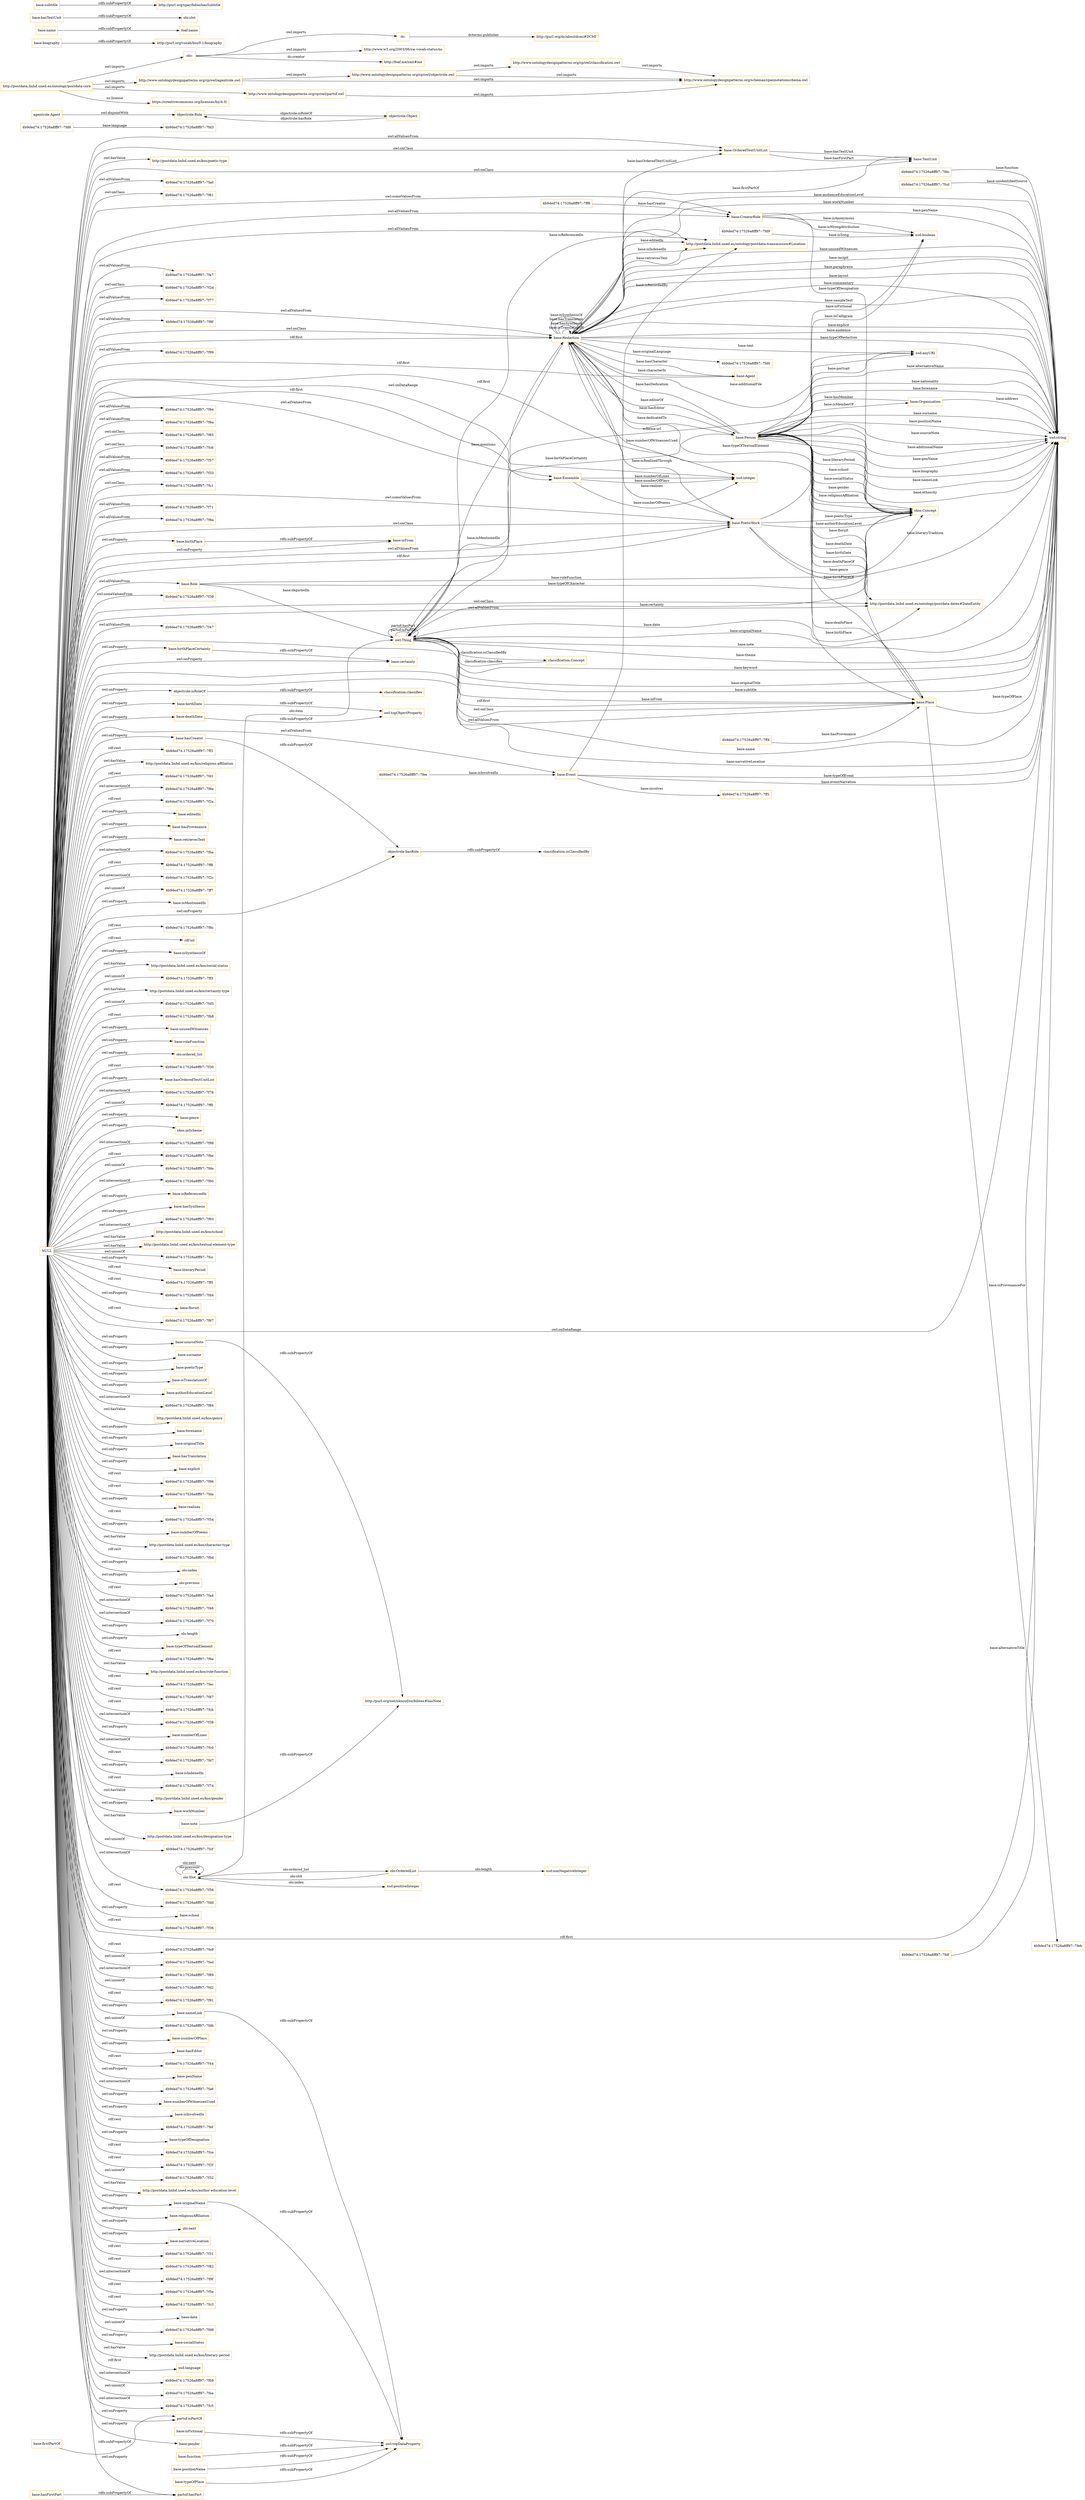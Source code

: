 digraph ar2dtool_diagram { 
rankdir=LR;
size="1501"
node [shape = rectangle, color="orange"]; "4b9ded74:17526a8ff97:-7fa0" "4b9ded74:17526a8ff97:-7f61" "4b9ded74:17526a8ff97:-7fd6" "base:Role" "base:OrderedTextUnitList" "4b9ded74:17526a8ff97:-7fa7" "4b9ded74:17526a8ff97:-7f2d" "4b9ded74:17526a8ff97:-7f77" "agentrole:Agent" "4b9ded74:17526a8ff97:-7feb" "base:Agent" "4b9ded74:17526a8ff97:-7f8f" "4b9ded74:17526a8ff97:-7fdf" "base:CreatorRole" "4b9ded74:17526a8ff97:-7ff4" "4b9ded74:17526a8ff97:-7fd9" "base:Person" "base:Organisation" "4b9ded74:17526a8ff97:-7f99" "base:Redaction" "base:Ensemble" "4b9ded74:17526a8ff97:-7fee" "4b9ded74:17526a8ff97:-7f94" "4b9ded74:17526a8ff97:-7f6a" "4b9ded74:17526a8ff97:-7f85" "4b9ded74:17526a8ff97:-7fc6" "4b9ded74:17526a8ff97:-7f57" "4b9ded74:17526a8ff97:-7f33" "4b9ded74:17526a8ff97:-7fdc" "4b9ded74:17526a8ff97:-7ff1" "4b9ded74:17526a8ff97:-7fc1" "base:TextUnit" "4b9ded74:17526a8ff97:-7f71" "4b9ded74:17526a8ff97:-7f8a" "4b9ded74:17526a8ff97:-7ff8" "skos:Concept" "http://postdata.linhd.uned.es/ontology/postdata-dates#DateEntity" "base:Place" "4b9ded74:17526a8ff97:-7f39" "base:Event" "4b9ded74:17526a8ff97:-7fcd" "http://postdata.linhd.uned.es/ontology/postdata-transmission#Location" "4b9ded74:17526a8ff97:-7f47" "base:PoeticWork" "owl:Thing" "objectrole:Role" "objectrole:Object" "olo:Slot" "olo:OrderedList" "classification:Concept" ; /*classes style*/
	"base:deathDate" -> "owl:topObjectProperty" [ label = "rdfs:subPropertyOf" ];
	"http://www.ontologydesignpatterns.org/cp/owl/objectrole.owl" -> "http://www.ontologydesignpatterns.org/cp/owl/classification.owl" [ label = "owl:imports" ];
	"http://www.ontologydesignpatterns.org/cp/owl/objectrole.owl" -> "http://www.ontologydesignpatterns.org/schemas/cpannotationschema.owl" [ label = "owl:imports" ];
	"http://www.ontologydesignpatterns.org/cp/owl/classification.owl" -> "http://www.ontologydesignpatterns.org/schemas/cpannotationschema.owl" [ label = "owl:imports" ];
	"base:firstPartOf" -> "partof:isPartOf" [ label = "rdfs:subPropertyOf" ];
	"agentrole:Agent" -> "objectrole:Role" [ label = "owl:disjointWith" ];
	"dc:" -> "http://purl.org/dc/aboutdcmi#DCMI" [ label = "dcterms:publisher" ];
	"olo:" -> "http://www.w3.org/2003/06/sw-vocab-status/ns" [ label = "owl:imports" ];
	"olo:" -> "dc:" [ label = "owl:imports" ];
	"olo:" -> "http://foaf.me/zazi#me" [ label = "dc:creator" ];
	"base:birthPlaceCertainty" -> "base:certainty" [ label = "rdfs:subPropertyOf" ];
	"base:biography" -> "http://purl.org/vocab/bio/0.1/biography" [ label = "rdfs:subPropertyOf" ];
	"objectrole:isRoleOf" -> "classification:classifies" [ label = "rdfs:subPropertyOf" ];
	"base:nameLink" -> "owl:topDataProperty" [ label = "rdfs:subPropertyOf" ];
	"base:sourceNote" -> "http://purl.org/net/nknouf/ns/bibtex#hasNote" [ label = "rdfs:subPropertyOf" ];
	"base:name" -> "foaf:name" [ label = "rdfs:subPropertyOf" ];
	"base:hasTextUnit" -> "olo:slot" [ label = "rdfs:subPropertyOf" ];
	"NULL" -> "4b9ded74:17526a8ff97:-7ff2" [ label = "rdf:rest" ];
	"NULL" -> "http://postdata.linhd.uned.es/kos/religious-affiliation" [ label = "owl:hasValue" ];
	"NULL" -> "base:PoeticWork" [ label = "owl:allValuesFrom" ];
	"NULL" -> "4b9ded74:17526a8ff97:-7fd1" [ label = "rdf:rest" ];
	"NULL" -> "base:CreatorRole" [ label = "owl:someValuesFrom" ];
	"NULL" -> "4b9ded74:17526a8ff97:-7f8e" [ label = "owl:intersectionOf" ];
	"NULL" -> "4b9ded74:17526a8ff97:-7f2a" [ label = "rdf:rest" ];
	"NULL" -> "base:editedIn" [ label = "owl:onProperty" ];
	"NULL" -> "base:Place" [ label = "rdf:first" ];
	"NULL" -> "base:hasProvenance" [ label = "owl:onProperty" ];
	"NULL" -> "base:retrievesText" [ label = "owl:onProperty" ];
	"NULL" -> "4b9ded74:17526a8ff97:-7fba" [ label = "owl:intersectionOf" ];
	"NULL" -> "4b9ded74:17526a8ff97:-7ff6" [ label = "rdf:rest" ];
	"NULL" -> "base:PoeticWork" [ label = "rdf:first" ];
	"NULL" -> "4b9ded74:17526a8ff97:-7f2c" [ label = "owl:intersectionOf" ];
	"NULL" -> "4b9ded74:17526a8ff97:-7ff7" [ label = "owl:unionOf" ];
	"NULL" -> "base:isMentionedIn" [ label = "owl:onProperty" ];
	"NULL" -> "base:birthDate" [ label = "owl:onProperty" ];
	"NULL" -> "4b9ded74:17526a8ff97:-7f8c" [ label = "rdf:rest" ];
	"NULL" -> "4b9ded74:17526a8ff97:-7f6a" [ label = "owl:allValuesFrom" ];
	"NULL" -> "rdf:nil" [ label = "rdf:rest" ];
	"NULL" -> "base:isSynthesisOf" [ label = "owl:onProperty" ];
	"NULL" -> "http://postdata.linhd.uned.es/kos/social-status" [ label = "owl:hasValue" ];
	"NULL" -> "base:birthPlaceCertainty" [ label = "owl:onProperty" ];
	"NULL" -> "4b9ded74:17526a8ff97:-7ff3" [ label = "owl:unionOf" ];
	"NULL" -> "http://postdata.linhd.uned.es/kos/certainty-type" [ label = "owl:hasValue" ];
	"NULL" -> "4b9ded74:17526a8ff97:-7fd5" [ label = "owl:unionOf" ];
	"NULL" -> "4b9ded74:17526a8ff97:-7fb8" [ label = "rdf:rest" ];
	"NULL" -> "base:unusedWitnesses" [ label = "owl:onProperty" ];
	"NULL" -> "objectrole:isRoleOf" [ label = "owl:onProperty" ];
	"NULL" -> "base:roleFunction" [ label = "owl:onProperty" ];
	"NULL" -> "partof:isPartOf" [ label = "owl:onProperty" ];
	"NULL" -> "olo:ordered_list" [ label = "owl:onProperty" ];
	"NULL" -> "4b9ded74:17526a8ff97:-7f30" [ label = "rdf:rest" ];
	"NULL" -> "base:hasOrderedTextUnitList" [ label = "owl:onProperty" ];
	"NULL" -> "4b9ded74:17526a8ff97:-7f76" [ label = "owl:intersectionOf" ];
	"NULL" -> "4b9ded74:17526a8ff97:-7ff0" [ label = "owl:unionOf" ];
	"NULL" -> "4b9ded74:17526a8ff97:-7fc1" [ label = "owl:onClass" ];
	"NULL" -> "base:Role" [ label = "owl:allValuesFrom" ];
	"NULL" -> "base:genre" [ label = "owl:onProperty" ];
	"NULL" -> "skos:inScheme" [ label = "owl:onProperty" ];
	"NULL" -> "base:OrderedTextUnitList" [ label = "owl:allValuesFrom" ];
	"NULL" -> "base:CreatorRole" [ label = "owl:allValuesFrom" ];
	"NULL" -> "4b9ded74:17526a8ff97:-7f98" [ label = "owl:intersectionOf" ];
	"NULL" -> "http://postdata.linhd.uned.es/ontology/postdata-dates#DateEntity" [ label = "owl:onClass" ];
	"NULL" -> "4b9ded74:17526a8ff97:-7fbe" [ label = "rdf:rest" ];
	"NULL" -> "base:Ensemble" [ label = "owl:allValuesFrom" ];
	"NULL" -> "4b9ded74:17526a8ff97:-7fde" [ label = "owl:unionOf" ];
	"NULL" -> "4b9ded74:17526a8ff97:-7f60" [ label = "owl:intersectionOf" ];
	"NULL" -> "base:isReferencedIn" [ label = "owl:onProperty" ];
	"NULL" -> "base:hasSynthesis" [ label = "owl:onProperty" ];
	"NULL" -> "base:Agent" [ label = "rdf:first" ];
	"NULL" -> "4b9ded74:17526a8ff97:-7f93" [ label = "owl:intersectionOf" ];
	"NULL" -> "http://postdata.linhd.uned.es/kos/school" [ label = "owl:hasValue" ];
	"NULL" -> "skos:Concept" [ label = "rdf:first" ];
	"NULL" -> "http://postdata.linhd.uned.es/kos/textual-element-type" [ label = "owl:hasValue" ];
	"NULL" -> "4b9ded74:17526a8ff97:-7fcc" [ label = "owl:unionOf" ];
	"NULL" -> "base:literaryPeriod" [ label = "owl:onProperty" ];
	"NULL" -> "4b9ded74:17526a8ff97:-7ff5" [ label = "rdf:rest" ];
	"NULL" -> "4b9ded74:17526a8ff97:-7f71" [ label = "owl:allValuesFrom" ];
	"NULL" -> "4b9ded74:17526a8ff97:-7fd4" [ label = "rdf:rest" ];
	"NULL" -> "base:floruit" [ label = "owl:onProperty" ];
	"NULL" -> "4b9ded74:17526a8ff97:-7f67" [ label = "rdf:rest" ];
	"NULL" -> "xsd:string" [ label = "owl:onDataRange" ];
	"NULL" -> "base:surname" [ label = "owl:onProperty" ];
	"NULL" -> "base:poeticType" [ label = "owl:onProperty" ];
	"NULL" -> "base:isTranslationOf" [ label = "owl:onProperty" ];
	"NULL" -> "base:authorEducationLevel" [ label = "owl:onProperty" ];
	"NULL" -> "4b9ded74:17526a8ff97:-7f84" [ label = "owl:intersectionOf" ];
	"NULL" -> "http://postdata.linhd.uned.es/kos/genre" [ label = "owl:hasValue" ];
	"NULL" -> "base:forename" [ label = "owl:onProperty" ];
	"NULL" -> "base:originalTitle" [ label = "owl:onProperty" ];
	"NULL" -> "base:hasTranslation" [ label = "owl:onProperty" ];
	"NULL" -> "base:Redaction" [ label = "owl:allValuesFrom" ];
	"NULL" -> "base:explicit" [ label = "owl:onProperty" ];
	"NULL" -> "4b9ded74:17526a8ff97:-7f96" [ label = "rdf:rest" ];
	"NULL" -> "4b9ded74:17526a8ff97:-7fda" [ label = "rdf:rest" ];
	"NULL" -> "base:realises" [ label = "owl:onProperty" ];
	"NULL" -> "4b9ded74:17526a8ff97:-7f54" [ label = "rdf:rest" ];
	"NULL" -> "4b9ded74:17526a8ff97:-7f94" [ label = "owl:allValuesFrom" ];
	"NULL" -> "base:numberOfPoems" [ label = "owl:onProperty" ];
	"NULL" -> "base:PoeticWork" [ label = "owl:someValuesFrom" ];
	"NULL" -> "http://postdata.linhd.uned.es/kos/character-type" [ label = "owl:hasValue" ];
	"NULL" -> "4b9ded74:17526a8ff97:-7f9d" [ label = "rdf:rest" ];
	"NULL" -> "olo:index" [ label = "owl:onProperty" ];
	"NULL" -> "olo:previous" [ label = "owl:onProperty" ];
	"NULL" -> "4b9ded74:17526a8ff97:-7fa4" [ label = "rdf:rest" ];
	"NULL" -> "4b9ded74:17526a8ff97:-7f46" [ label = "owl:intersectionOf" ];
	"NULL" -> "4b9ded74:17526a8ff97:-7f70" [ label = "owl:intersectionOf" ];
	"NULL" -> "base:PoeticWork" [ label = "owl:onClass" ];
	"NULL" -> "xsd:string" [ label = "rdf:first" ];
	"NULL" -> "olo:length" [ label = "owl:onProperty" ];
	"NULL" -> "base:typeOfTextualElement" [ label = "owl:onProperty" ];
	"NULL" -> "4b9ded74:17526a8ff97:-7f6e" [ label = "rdf:rest" ];
	"NULL" -> "http://postdata.linhd.uned.es/kos/role-function" [ label = "owl:hasValue" ];
	"NULL" -> "4b9ded74:17526a8ff97:-7fec" [ label = "rdf:rest" ];
	"NULL" -> "4b9ded74:17526a8ff97:-7f87" [ label = "rdf:rest" ];
	"NULL" -> "4b9ded74:17526a8ff97:-7fcb" [ label = "rdf:rest" ];
	"NULL" -> "4b9ded74:17526a8ff97:-7f38" [ label = "owl:intersectionOf" ];
	"NULL" -> "base:numberOfLines" [ label = "owl:onProperty" ];
	"NULL" -> "4b9ded74:17526a8ff97:-7fc0" [ label = "owl:intersectionOf" ];
	"NULL" -> "4b9ded74:17526a8ff97:-7f77" [ label = "owl:allValuesFrom" ];
	"NULL" -> "4b9ded74:17526a8ff97:-7fd7" [ label = "rdf:rest" ];
	"NULL" -> "base:isIndexedIn" [ label = "owl:onProperty" ];
	"NULL" -> "4b9ded74:17526a8ff97:-7f74" [ label = "rdf:rest" ];
	"NULL" -> "4b9ded74:17526a8ff97:-7fa0" [ label = "owl:allValuesFrom" ];
	"NULL" -> "http://postdata.linhd.uned.es/kos/gender" [ label = "owl:hasValue" ];
	"NULL" -> "base:workNumber" [ label = "owl:onProperty" ];
	"NULL" -> "base:hasCreator" [ label = "owl:onProperty" ];
	"NULL" -> "http://postdata.linhd.uned.es/kos/designation-type" [ label = "owl:hasValue" ];
	"NULL" -> "4b9ded74:17526a8ff97:-7fcf" [ label = "owl:unionOf" ];
	"NULL" -> "base:deathDate" [ label = "owl:onProperty" ];
	"NULL" -> "4b9ded74:17526a8ff97:-7f56" [ label = "owl:intersectionOf" ];
	"NULL" -> "base:isFrom" [ label = "owl:onProperty" ];
	"NULL" -> "4b9ded74:17526a8ff97:-7fdd" [ label = "rdf:rest" ];
	"NULL" -> "base:school" [ label = "owl:onProperty" ];
	"NULL" -> "base:Redaction" [ label = "owl:onClass" ];
	"NULL" -> "4b9ded74:17526a8ff97:-7f2d" [ label = "owl:onClass" ];
	"NULL" -> "4b9ded74:17526a8ff97:-7f36" [ label = "rdf:rest" ];
	"NULL" -> "xsd:integer" [ label = "owl:onDataRange" ];
	"NULL" -> "4b9ded74:17526a8ff97:-7fe9" [ label = "rdf:rest" ];
	"NULL" -> "4b9ded74:17526a8ff97:-7fc6" [ label = "owl:onClass" ];
	"NULL" -> "4b9ded74:17526a8ff97:-7fed" [ label = "owl:unionOf" ];
	"NULL" -> "4b9ded74:17526a8ff97:-7f89" [ label = "owl:intersectionOf" ];
	"NULL" -> "4b9ded74:17526a8ff97:-7fd2" [ label = "owl:unionOf" ];
	"NULL" -> "4b9ded74:17526a8ff97:-7f91" [ label = "rdf:rest" ];
	"NULL" -> "4b9ded74:17526a8ff97:-7f39" [ label = "owl:someValuesFrom" ];
	"NULL" -> "4b9ded74:17526a8ff97:-7fdb" [ label = "owl:unionOf" ];
	"NULL" -> "objectrole:hasRole" [ label = "owl:onProperty" ];
	"NULL" -> "partof:hasPart" [ label = "owl:onProperty" ];
	"NULL" -> "base:Place" [ label = "owl:onClass" ];
	"NULL" -> "base:numberOfPlays" [ label = "owl:onProperty" ];
	"NULL" -> "4b9ded74:17526a8ff97:-7f8f" [ label = "owl:allValuesFrom" ];
	"NULL" -> "base:hasEditor" [ label = "owl:onProperty" ];
	"NULL" -> "4b9ded74:17526a8ff97:-7f44" [ label = "rdf:rest" ];
	"NULL" -> "base:penName" [ label = "owl:onProperty" ];
	"NULL" -> "base:nameLink" [ label = "owl:onProperty" ];
	"NULL" -> "base:Ensemble" [ label = "rdf:first" ];
	"NULL" -> "4b9ded74:17526a8ff97:-7fa6" [ label = "owl:intersectionOf" ];
	"NULL" -> "4b9ded74:17526a8ff97:-7f85" [ label = "owl:onClass" ];
	"NULL" -> "base:numberOfWitnessesUsed" [ label = "owl:onProperty" ];
	"NULL" -> "base:isInvolvedIn" [ label = "owl:onProperty" ];
	"NULL" -> "4b9ded74:17526a8ff97:-7fef" [ label = "rdf:rest" ];
	"NULL" -> "4b9ded74:17526a8ff97:-7f99" [ label = "owl:allValuesFrom" ];
	"NULL" -> "base:typeOfDesignation" [ label = "owl:onProperty" ];
	"NULL" -> "4b9ded74:17526a8ff97:-7fce" [ label = "rdf:rest" ];
	"NULL" -> "4b9ded74:17526a8ff97:-7f2f" [ label = "rdf:rest" ];
	"NULL" -> "http://postdata.linhd.uned.es/ontology/postdata-transmission#Location" [ label = "owl:allValuesFrom" ];
	"NULL" -> "base:Redaction" [ label = "rdf:first" ];
	"NULL" -> "4b9ded74:17526a8ff97:-7f33" [ label = "owl:allValuesFrom" ];
	"NULL" -> "4b9ded74:17526a8ff97:-7f32" [ label = "owl:unionOf" ];
	"NULL" -> "http://postdata.linhd.uned.es/kos/author-education-level" [ label = "owl:hasValue" ];
	"NULL" -> "4b9ded74:17526a8ff97:-7f8a" [ label = "owl:allValuesFrom" ];
	"NULL" -> "base:originalName" [ label = "owl:onProperty" ];
	"NULL" -> "base:religiousAffiliation" [ label = "owl:onProperty" ];
	"NULL" -> "olo:next" [ label = "owl:onProperty" ];
	"NULL" -> "4b9ded74:17526a8ff97:-7f61" [ label = "owl:onClass" ];
	"NULL" -> "base:sourceNote" [ label = "owl:onProperty" ];
	"NULL" -> "base:narrativeLocation" [ label = "owl:onProperty" ];
	"NULL" -> "4b9ded74:17526a8ff97:-7f31" [ label = "rdf:rest" ];
	"NULL" -> "4b9ded74:17526a8ff97:-7f82" [ label = "rdf:rest" ];
	"NULL" -> "4b9ded74:17526a8ff97:-7f9f" [ label = "owl:intersectionOf" ];
	"NULL" -> "4b9ded74:17526a8ff97:-7f5e" [ label = "rdf:rest" ];
	"NULL" -> "4b9ded74:17526a8ff97:-7fc3" [ label = "rdf:rest" ];
	"NULL" -> "4b9ded74:17526a8ff97:-7f57" [ label = "owl:allValuesFrom" ];
	"NULL" -> "base:certainty" [ label = "owl:onProperty" ];
	"NULL" -> "base:date" [ label = "owl:onProperty" ];
	"NULL" -> "4b9ded74:17526a8ff97:-7f47" [ label = "owl:allValuesFrom" ];
	"NULL" -> "4b9ded74:17526a8ff97:-7fd8" [ label = "owl:unionOf" ];
	"NULL" -> "base:TextUnit" [ label = "owl:onClass" ];
	"NULL" -> "base:Place" [ label = "owl:allValuesFrom" ];
	"NULL" -> "base:socialStatus" [ label = "owl:onProperty" ];
	"NULL" -> "http://postdata.linhd.uned.es/kos/literary-period" [ label = "owl:hasValue" ];
	"NULL" -> "http://postdata.linhd.uned.es/ontology/postdata-dates#DateEntity" [ label = "owl:allValuesFrom" ];
	"NULL" -> "xsd:language" [ label = "rdf:first" ];
	"NULL" -> "4b9ded74:17526a8ff97:-7fa7" [ label = "owl:allValuesFrom" ];
	"NULL" -> "4b9ded74:17526a8ff97:-7f69" [ label = "owl:intersectionOf" ];
	"NULL" -> "base:OrderedTextUnitList" [ label = "owl:onClass" ];
	"NULL" -> "4b9ded74:17526a8ff97:-7fea" [ label = "owl:unionOf" ];
	"NULL" -> "4b9ded74:17526a8ff97:-7fc5" [ label = "owl:intersectionOf" ];
	"NULL" -> "base:gender" [ label = "owl:onProperty" ];
	"NULL" -> "http://postdata.linhd.uned.es/kos/poetic-type" [ label = "owl:hasValue" ];
	"NULL" -> "base:Event" [ label = "owl:allValuesFrom" ];
	"NULL" -> "base:birthPlace" [ label = "owl:onProperty" ];
	"base:hasFirstPart" -> "partof:hasPart" [ label = "rdfs:subPropertyOf" ];
	"base:hasCreator" -> "objectrole:hasRole" [ label = "rdfs:subPropertyOf" ];
	"base:birthPlace" -> "base:isFrom" [ label = "rdfs:subPropertyOf" ];
	"http://www.ontologydesignpatterns.org/cp/owl/agentrole.owl" -> "http://www.ontologydesignpatterns.org/cp/owl/objectrole.owl" [ label = "owl:imports" ];
	"http://www.ontologydesignpatterns.org/cp/owl/agentrole.owl" -> "http://www.ontologydesignpatterns.org/schemas/cpannotationschema.owl" [ label = "owl:imports" ];
	"base:isFictional" -> "owl:topDataProperty" [ label = "rdfs:subPropertyOf" ];
	"base:subtitle" -> "http://purl.org/spar/fabio/hasSubtitle" [ label = "rdfs:subPropertyOf" ];
	"base:function" -> "owl:topDataProperty" [ label = "rdfs:subPropertyOf" ];
	"base:originalName" -> "owl:topDataProperty" [ label = "rdfs:subPropertyOf" ];
	"http://www.ontologydesignpatterns.org/cp/owl/partof.owl" -> "http://www.ontologydesignpatterns.org/schemas/cpannotationschema.owl" [ label = "owl:imports" ];
	"http://postdata.linhd.uned.es/ontology/postdata-core" -> "https://creativecommons.org/licenses/by/4.0/" [ label = "ns:license" ];
	"http://postdata.linhd.uned.es/ontology/postdata-core" -> "http://www.ontologydesignpatterns.org/cp/owl/partof.owl" [ label = "owl:imports" ];
	"http://postdata.linhd.uned.es/ontology/postdata-core" -> "http://www.ontologydesignpatterns.org/cp/owl/agentrole.owl" [ label = "owl:imports" ];
	"http://postdata.linhd.uned.es/ontology/postdata-core" -> "olo:" [ label = "owl:imports" ];
	"base:note" -> "http://purl.org/net/nknouf/ns/bibtex#hasNote" [ label = "rdfs:subPropertyOf" ];
	"base:birthDate" -> "owl:topObjectProperty" [ label = "rdfs:subPropertyOf" ];
	"base:positionName" -> "owl:topDataProperty" [ label = "rdfs:subPropertyOf" ];
	"objectrole:hasRole" -> "classification:isClassifiedBy" [ label = "rdfs:subPropertyOf" ];
	"base:typeOfPlace" -> "owl:topDataProperty" [ label = "rdfs:subPropertyOf" ];
	"base:Redaction" -> "owl:Thing" [ label = "base:mentions" ];
	"base:Person" -> "xsd:boolean" [ label = "base:isFictional" ];
	"owl:Thing" -> "xsd:string" [ label = "base:narrativeLocation" ];
	"base:CreatorRole" -> "xsd:string" [ label = "base:penName" ];
	"base:Person" -> "base:Place" [ label = "base:deathPlace" ];
	"base:Ensemble" -> "xsd:integer" [ label = "base:numberOfLines" ];
	"base:Redaction" -> "xsd:string" [ label = "base:audienceEducationLevel" ];
	"base:Event" -> "xsd:string" [ label = "base:eventNarration" ];
	"base:Redaction" -> "xsd:string" [ label = "base:workNumber" ];
	"owl:Thing" -> "xsd:string" [ label = "base:originalName" ];
	"base:OrderedTextUnitList" -> "base:TextUnit" [ label = "base:hasTextUnit" ];
	"base:Redaction" -> "base:Person" [ label = "base:hasEditor" ];
	"olo:Slot" -> "olo:Slot" [ label = "olo:previous" ];
	"base:Redaction" -> "xsd:string" [ label = "base:unusedWitnesses" ];
	"base:Place" -> "base:Person" [ label = "base:deathPlaceOf" ];
	"base:Person" -> "http://postdata.linhd.uned.es/ontology/postdata-dates#DateEntity" [ label = "base:floruit" ];
	"base:Person" -> "xsd:string" [ label = "base:surname" ];
	"base:Person" -> "xsd:string" [ label = "base:positionName" ];
	"classification:Concept" -> "owl:Thing" [ label = "classification:classifies" ];
	"4b9ded74:17526a8ff97:-7ff8" -> "base:CreatorRole" [ label = "base:hasCreator" ];
	"base:Redaction" -> "xsd:string" [ label = "base:paraphrasis" ];
	"base:Person" -> "base:Redaction" [ label = "base:hasDedication" ];
	"base:Event" -> "xsd:string" [ label = "base:typeOfEvent" ];
	"base:Person" -> "http://postdata.linhd.uned.es/ontology/postdata-dates#DateEntity" [ label = "base:deathDate" ];
	"base:Person" -> "base:Place" [ label = "base:birthPlace" ];
	"base:Event" -> "http://postdata.linhd.uned.es/ontology/postdata-transmission#Location" [ label = "base:isRecordedBy" ];
	"base:CreatorRole" -> "xsd:boolean" [ label = "base:isAnonymous" ];
	"base:Redaction" -> "base:Agent" [ label = "base:hasCharacter" ];
	"base:Redaction" -> "xsd:anyURI" [ label = "base:text" ];
	"base:Redaction" -> "xsd:anyURI" [ label = "base:additionalFile" ];
	"base:Person" -> "base:Organisation" [ label = "base:isMemberOf" ];
	"base:Redaction" -> "xsd:string" [ label = "base:layout" ];
	"base:PoeticWork" -> "xsd:boolean" [ label = "base:isCalligram" ];
	"olo:Slot" -> "olo:OrderedList" [ label = "olo:ordered_list" ];
	"base:Redaction" -> "http://postdata.linhd.uned.es/ontology/postdata-transmission#Location" [ label = "base:editedIn" ];
	"base:Redaction" -> "skos:Concept" [ label = "base:typeOfTextualElement" ];
	"olo:OrderedList" -> "xsd:nonNegativeInteger" [ label = "olo:length" ];
	"4b9ded74:17526a8ff97:-7fee" -> "base:Event" [ label = "base:isInvolvedIn" ];
	"base:PoeticWork" -> "base:Redaction" [ label = "base:isRealisedThrough" ];
	"base:Redaction" -> "base:PoeticWork" [ label = "base:realises" ];
	"base:Person" -> "skos:Concept" [ label = "base:religiousAffiliation" ];
	"base:Person" -> "xsd:string" [ label = "base:sourceNote" ];
	"base:Redaction" -> "xsd:string" [ label = "base:sampleText" ];
	"base:Redaction" -> "xsd:string" [ label = "base:incipit" ];
	"base:Person" -> "http://postdata.linhd.uned.es/ontology/postdata-dates#DateEntity" [ label = "base:birthDate" ];
	"base:Person" -> "owl:Thing" [ label = "base:birthPlaceCertainty" ];
	"base:Person" -> "skos:Concept" [ label = "base:literaryPeriod" ];
	"base:Person" -> "xsd:string" [ label = "base:additionalName" ];
	"base:Person" -> "xsd:string" [ label = "base:genName" ];
	"base:Person" -> "base:Redaction" [ label = "base:editorOf" ];
	"base:CreatorRole" -> "skos:Concept" [ label = "base:typeOfDesignation" ];
	"base:Person" -> "xsd:string" [ label = "base:biography" ];
	"base:Redaction" -> "base:Redaction" [ label = "base:isTranslationOf" ];
	"owl:Thing" -> "skos:Concept" [ label = "base:certainty" ];
	"base:Redaction" -> "base:Redaction" [ label = "base:hasSynthesis" ];
	"olo:OrderedList" -> "olo:Slot" [ label = "olo:slot" ];
	"base:Person" -> "skos:Concept" [ label = "base:school" ];
	"olo:Slot" -> "olo:Slot" [ label = "olo:next" ];
	"owl:Thing" -> "xsd:anyURI" [ label = "schema:url" ];
	"owl:Thing" -> "http://postdata.linhd.uned.es/ontology/postdata-transmission#Location" [ label = "base:isReferencedIn" ];
	"base:PoeticWork" -> "xsd:string" [ label = "base:literaryTradition" ];
	"owl:Thing" -> "xsd:string" [ label = "base:note" ];
	"4b9ded74:17526a8ff97:-7fcd" -> "xsd:string" [ label = "base:unidentifiedSource" ];
	"owl:Thing" -> "xsd:string" [ label = "base:theme" ];
	"base:Event" -> "4b9ded74:17526a8ff97:-7ff1" [ label = "base:involves" ];
	"base:Role" -> "skos:Concept" [ label = "base:roleFunction" ];
	"base:PoeticWork" -> "skos:Concept" [ label = "base:poeticType" ];
	"olo:Slot" -> "owl:Thing" [ label = "olo:item" ];
	"base:Place" -> "xsd:string" [ label = "base:typeOfPlace" ];
	"4b9ded74:17526a8ff97:-7fd9" -> "xsd:boolean" [ label = "base:isSong" ];
	"base:Person" -> "xsd:string" [ label = "base:nameLink" ];
	"base:Ensemble" -> "xsd:integer" [ label = "base:numberOfPlays" ];
	"base:Place" -> "base:Person" [ label = "base:birthPlaceOf" ];
	"base:Redaction" -> "http://postdata.linhd.uned.es/ontology/postdata-transmission#Location" [ label = "base:isIndexedIn" ];
	"base:Person" -> "xsd:string" [ label = "base:ethnicity" ];
	"owl:Thing" -> "xsd:string" [ label = "base:keyword" ];
	"base:Redaction" -> "xsd:string" [ label = "base:commentary" ];
	"base:Redaction" -> "base:OrderedTextUnitList" [ label = "base:hasOrderedTextUnitList" ];
	"owl:Thing" -> "xsd:string" [ label = "base:originalTitle" ];
	"base:Person" -> "skos:Concept" [ label = "base:socialStatus" ];
	"owl:Thing" -> "classification:Concept" [ label = "classification:isClassifiedBy" ];
	"owl:Thing" -> "owl:Thing" [ label = "partof:isPartOf" ];
	"olo:Slot" -> "xsd:positiveInteger" [ label = "olo:index" ];
	"4b9ded74:17526a8ff97:-7fdc" -> "xsd:string" [ label = "base:function" ];
	"base:PoeticWork" -> "skos:Concept" [ label = "base:authorEducationLevel" ];
	"owl:Thing" -> "base:Place" [ label = "base:isFrom" ];
	"base:Redaction" -> "base:Redaction" [ label = "base:hasTranslation" ];
	"base:CreatorRole" -> "xsd:boolean" [ label = "base:isWrongAttribution" ];
	"owl:Thing" -> "http://postdata.linhd.uned.es/ontology/postdata-dates#DateEntity" [ label = "base:date" ];
	"base:TextUnit" -> "base:Redaction" [ label = "base:firstPartOf" ];
	"base:Person" -> "xsd:string" [ label = "base:alternativeName" ];
	"objectrole:Object" -> "objectrole:Role" [ label = "objectrole:hasRole" ];
	"4b9ded74:17526a8ff97:-7ff4" -> "base:Place" [ label = "base:hasProvenance" ];
	"base:Person" -> "xsd:string" [ label = "base:nationality" ];
	"owl:Thing" -> "base:Redaction" [ label = "base:isMentionedIn" ];
	"base:OrderedTextUnitList" -> "base:TextUnit" [ label = "base:hasFirstPart" ];
	"base:Person" -> "xsd:anyURI" [ label = "base:portrait" ];
	"4b9ded74:17526a8ff97:-7fdf" -> "xsd:string" [ label = "base:alternativeTitle" ];
	"base:Organisation" -> "xsd:string" [ label = "base:address" ];
	"base:Role" -> "skos:Concept" [ label = "base:typeOfCharacter" ];
	"base:Organisation" -> "base:Person" [ label = "base:hasMember" ];
	"base:Place" -> "4b9ded74:17526a8ff97:-7feb" [ label = "base:isProvenanceFor" ];
	"base:Redaction" -> "xsd:string" [ label = "base:explicit" ];
	"owl:Thing" -> "xsd:string" [ label = "base:subtitle" ];
	"base:Redaction" -> "http://postdata.linhd.uned.es/ontology/postdata-transmission#Location" [ label = "base:retrievesText" ];
	"base:Person" -> "skos:Concept" [ label = "base:gender" ];
	"base:PoeticWork" -> "skos:Concept" [ label = "base:genre" ];
	"owl:Thing" -> "xsd:string" [ label = "base:name" ];
	"base:Redaction" -> "base:Person" [ label = "base:dedicatedTo" ];
	"base:Person" -> "xsd:string" [ label = "base:forename" ];
	"base:Redaction" -> "xsd:string" [ label = "base:audience" ];
	"base:Ensemble" -> "xsd:integer" [ label = "base:numberOfPoems" ];
	"base:Redaction" -> "xsd:string" [ label = "base:typeOfRedaction" ];
	"base:Redaction" -> "xsd:integer" [ label = "base:numberOfWitnessesUsed" ];
	"base:Redaction" -> "4b9ded74:17526a8ff97:-7fd0" [ label = "base:originalLanguage" ];
	"owl:Thing" -> "owl:Thing" [ label = "partof:hasPart" ];
	"base:Role" -> "owl:Thing" [ label = "base:depictedIn" ];
	"base:Agent" -> "base:Redaction" [ label = "base:characterIn" ];
	"4b9ded74:17526a8ff97:-7fd6" -> "4b9ded74:17526a8ff97:-7fd3" [ label = "base:language" ];
	"objectrole:Role" -> "objectrole:Object" [ label = "objectrole:isRoleOf" ];
	"base:Redaction" -> "base:Redaction" [ label = "base:isSynthesisOf" ];

}
